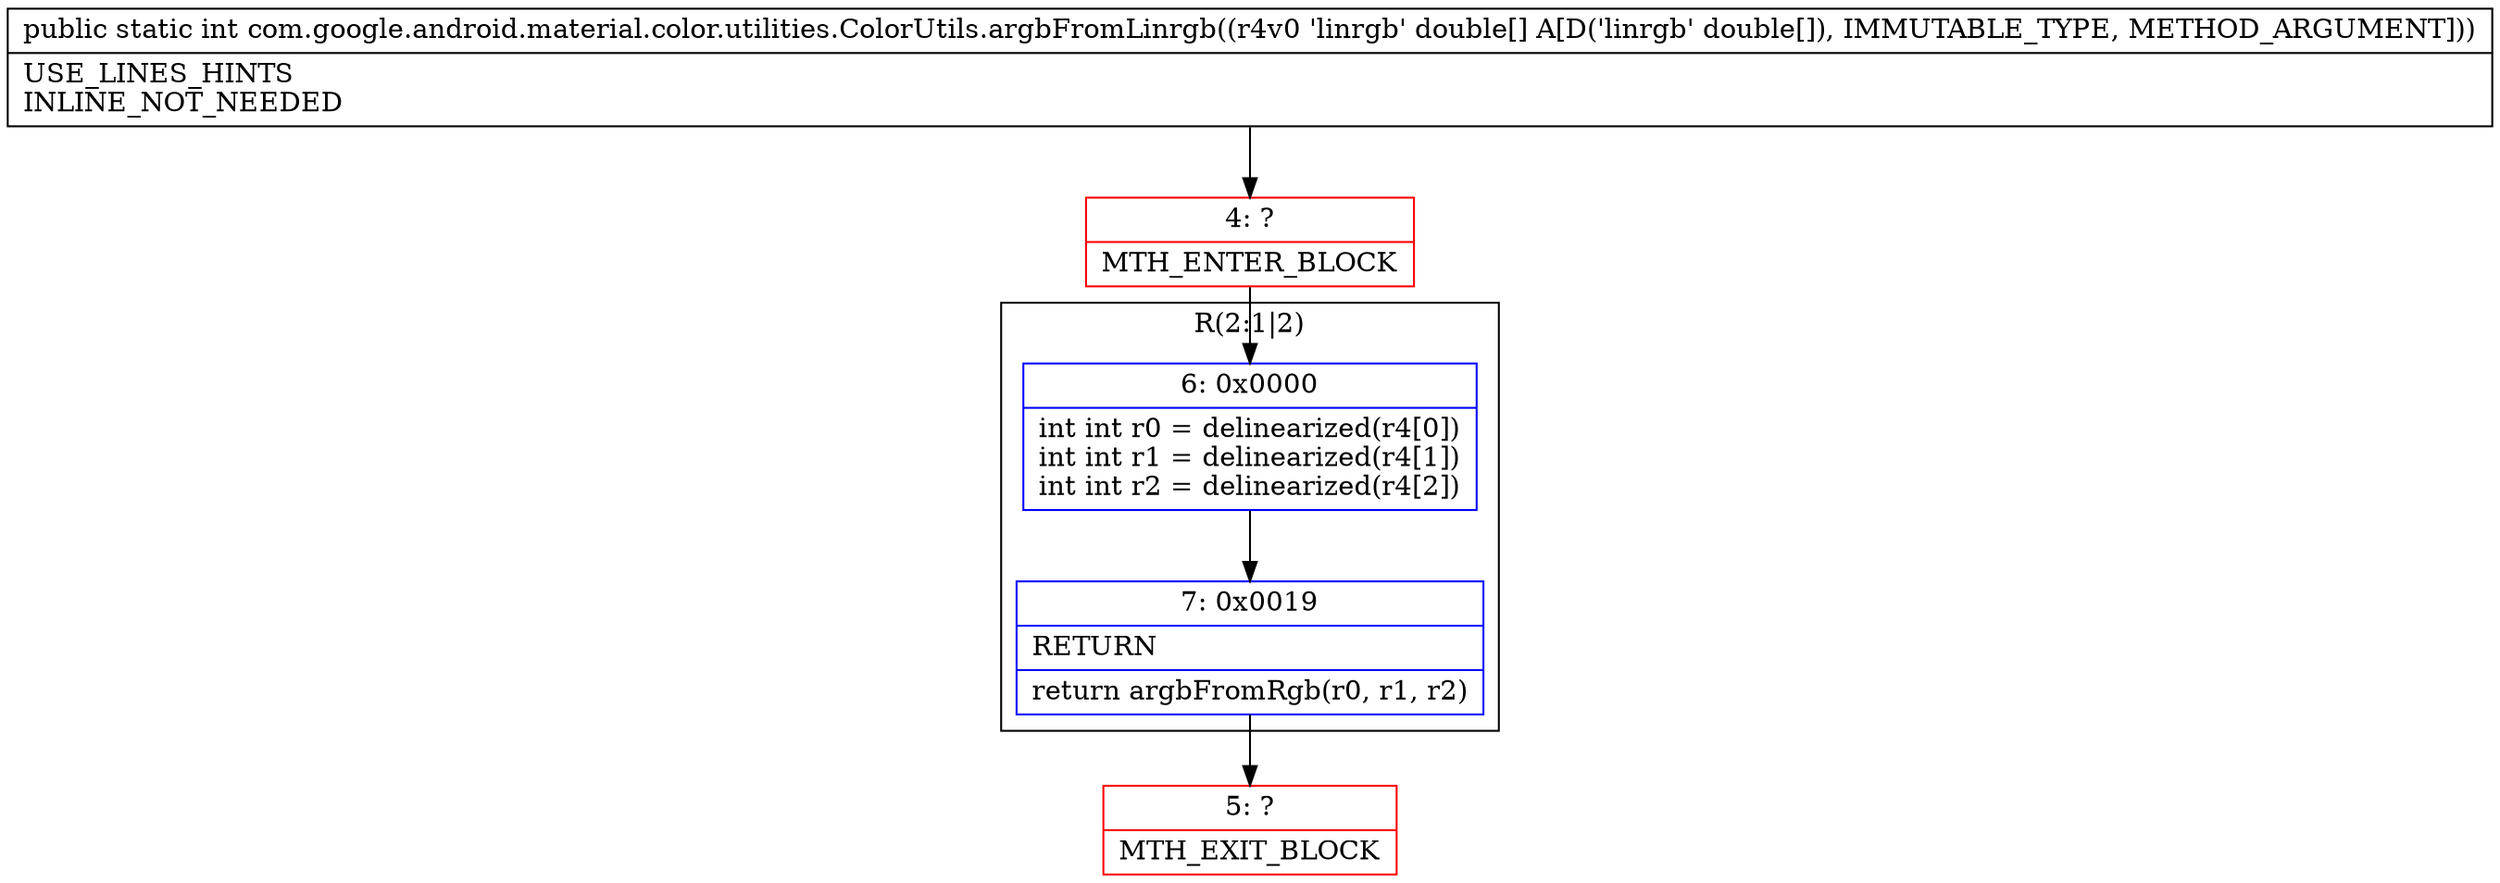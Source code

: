 digraph "CFG forcom.google.android.material.color.utilities.ColorUtils.argbFromLinrgb([D)I" {
subgraph cluster_Region_981873892 {
label = "R(2:1|2)";
node [shape=record,color=blue];
Node_6 [shape=record,label="{6\:\ 0x0000|int int r0 = delinearized(r4[0])\lint int r1 = delinearized(r4[1])\lint int r2 = delinearized(r4[2])\l}"];
Node_7 [shape=record,label="{7\:\ 0x0019|RETURN\l|return argbFromRgb(r0, r1, r2)\l}"];
}
Node_4 [shape=record,color=red,label="{4\:\ ?|MTH_ENTER_BLOCK\l}"];
Node_5 [shape=record,color=red,label="{5\:\ ?|MTH_EXIT_BLOCK\l}"];
MethodNode[shape=record,label="{public static int com.google.android.material.color.utilities.ColorUtils.argbFromLinrgb((r4v0 'linrgb' double[] A[D('linrgb' double[]), IMMUTABLE_TYPE, METHOD_ARGUMENT]))  | USE_LINES_HINTS\lINLINE_NOT_NEEDED\l}"];
MethodNode -> Node_4;Node_6 -> Node_7;
Node_7 -> Node_5;
Node_4 -> Node_6;
}


